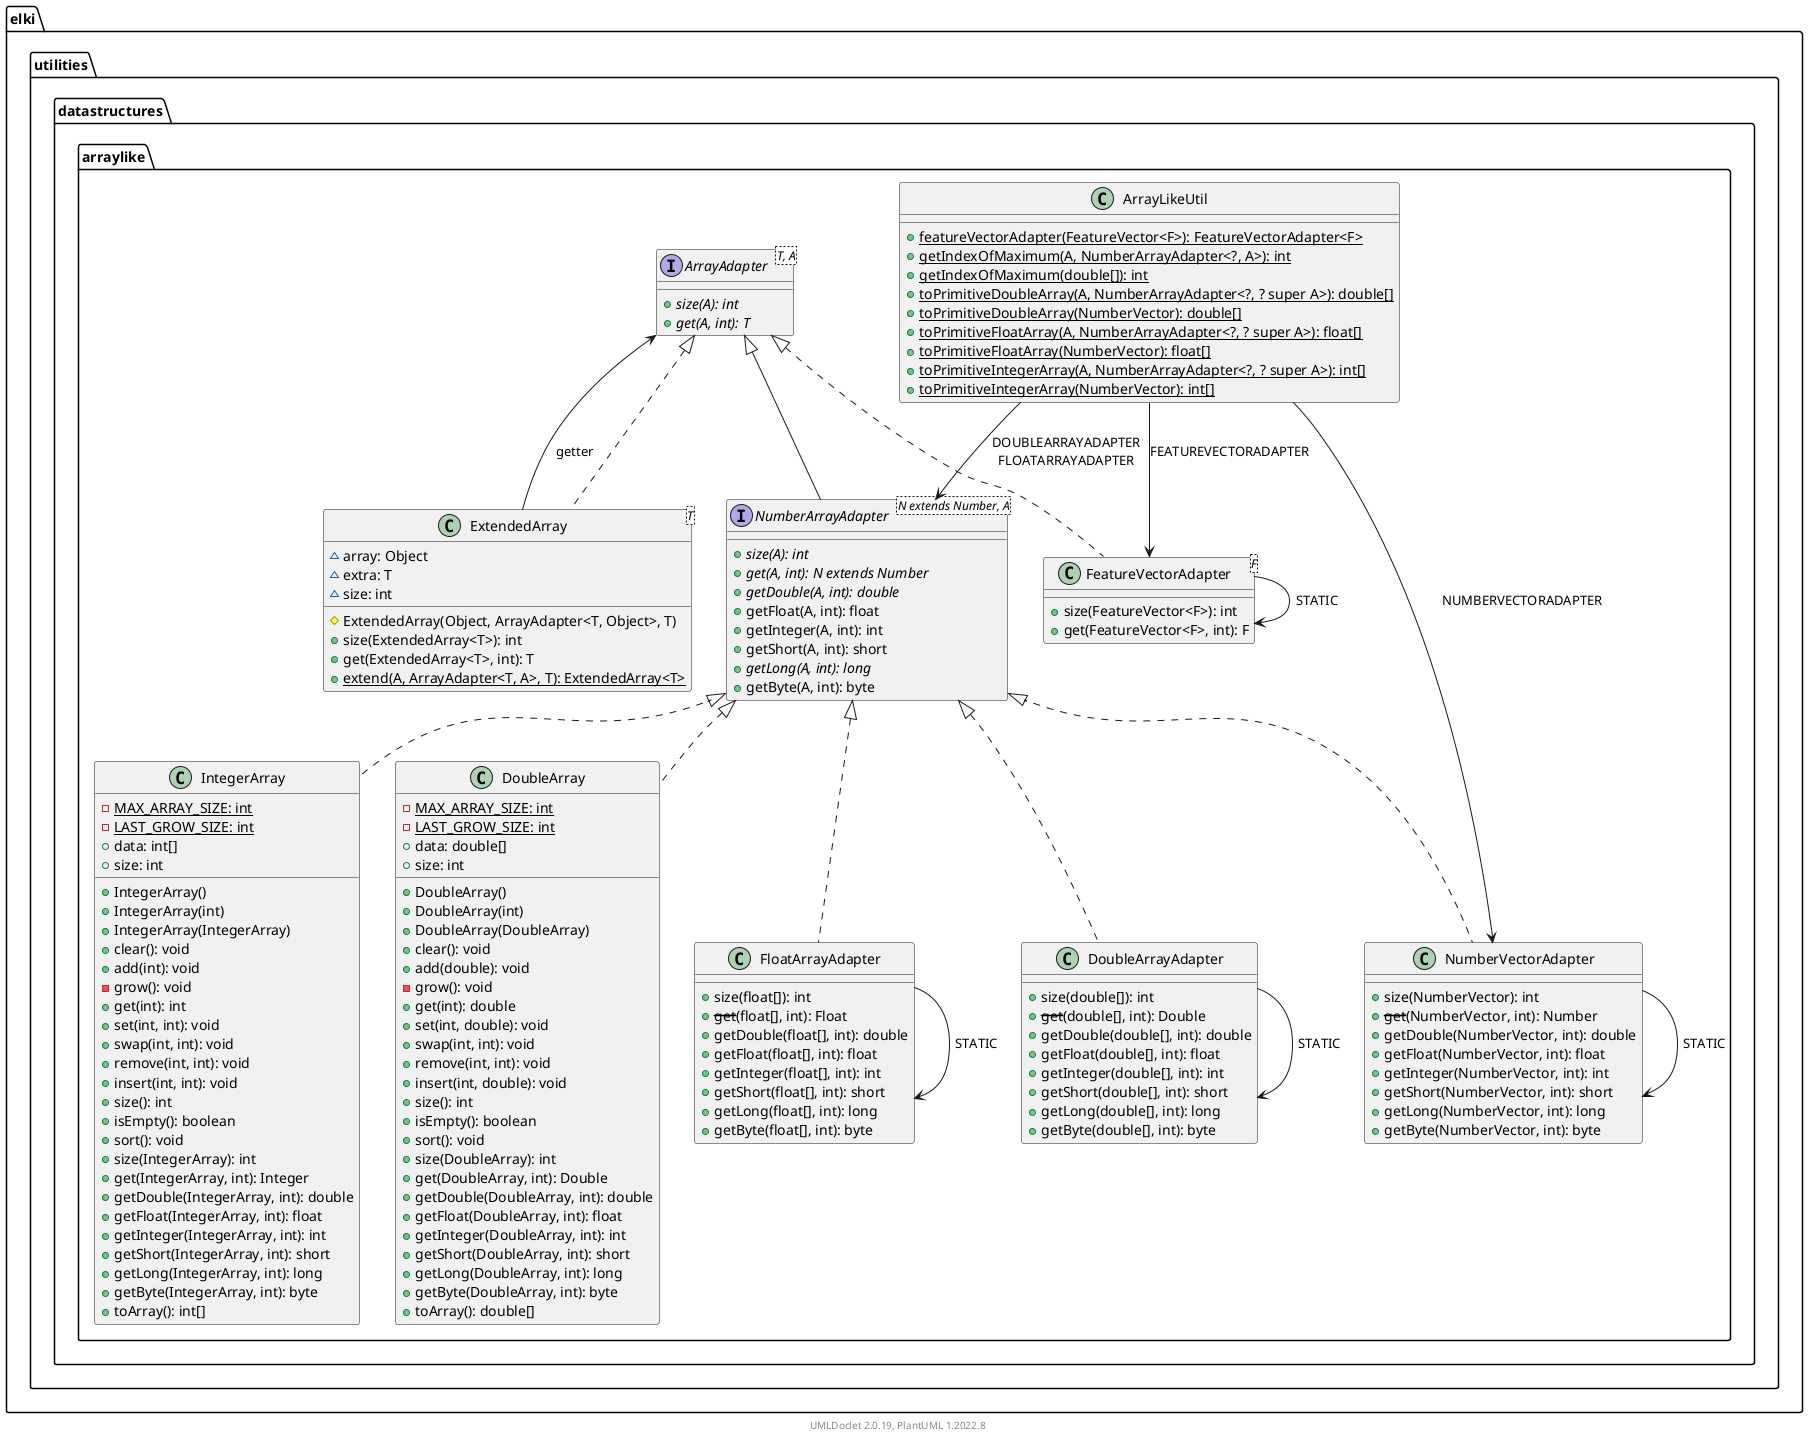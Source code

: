 @startuml
    remove .*\.(Instance|Par|Parameterizer|Factory)$
    namespace elki.utilities.datastructures.arraylike {

        class ArrayLikeUtil [[ArrayLikeUtil.html]] {
            {static} +featureVectorAdapter(FeatureVector<F>): FeatureVectorAdapter<F>
            {static} +getIndexOfMaximum(A, NumberArrayAdapter<?, A>): int
            {static} +getIndexOfMaximum(double[]): int
            {static} +toPrimitiveDoubleArray(A, NumberArrayAdapter<?, ? super A>): double[]
            {static} +toPrimitiveDoubleArray(NumberVector): double[]
            {static} +toPrimitiveFloatArray(A, NumberArrayAdapter<?, ? super A>): float[]
            {static} +toPrimitiveFloatArray(NumberVector): float[]
            {static} +toPrimitiveIntegerArray(A, NumberArrayAdapter<?, ? super A>): int[]
            {static} +toPrimitiveIntegerArray(NumberVector): int[]
        }

        class NumberVectorAdapter [[NumberVectorAdapter.html]] {
            +size(NumberVector): int
            +--get--(NumberVector, int): Number
            +getDouble(NumberVector, int): double
            +getFloat(NumberVector, int): float
            +getInteger(NumberVector, int): int
            +getShort(NumberVector, int): short
            +getLong(NumberVector, int): long
            +getByte(NumberVector, int): byte
        }

        class FeatureVectorAdapter<F> [[FeatureVectorAdapter.html]] {
            +size(FeatureVector<F>): int
            +get(FeatureVector<F>, int): F
        }

        class IntegerArray [[IntegerArray.html]] {
            {static} -MAX_ARRAY_SIZE: int
            {static} -LAST_GROW_SIZE: int
            +data: int[]
            +size: int
            +IntegerArray()
            +IntegerArray(int)
            +IntegerArray(IntegerArray)
            +clear(): void
            +add(int): void
            -grow(): void
            +get(int): int
            +set(int, int): void
            +swap(int, int): void
            +remove(int, int): void
            +insert(int, int): void
            +size(): int
            +isEmpty(): boolean
            +sort(): void
            +size(IntegerArray): int
            +get(IntegerArray, int): Integer
            +getDouble(IntegerArray, int): double
            +getFloat(IntegerArray, int): float
            +getInteger(IntegerArray, int): int
            +getShort(IntegerArray, int): short
            +getLong(IntegerArray, int): long
            +getByte(IntegerArray, int): byte
            +toArray(): int[]
        }

        class DoubleArray [[DoubleArray.html]] {
            {static} -MAX_ARRAY_SIZE: int
            {static} -LAST_GROW_SIZE: int
            +data: double[]
            +size: int
            +DoubleArray()
            +DoubleArray(int)
            +DoubleArray(DoubleArray)
            +clear(): void
            +add(double): void
            -grow(): void
            +get(int): double
            +set(int, double): void
            +swap(int, int): void
            +remove(int, int): void
            +insert(int, double): void
            +size(): int
            +isEmpty(): boolean
            +sort(): void
            +size(DoubleArray): int
            +get(DoubleArray, int): Double
            +getDouble(DoubleArray, int): double
            +getFloat(DoubleArray, int): float
            +getInteger(DoubleArray, int): int
            +getShort(DoubleArray, int): short
            +getLong(DoubleArray, int): long
            +getByte(DoubleArray, int): byte
            +toArray(): double[]
        }

        class ExtendedArray<T> [[ExtendedArray.html]] {
            ~array: Object
            ~extra: T
            ~size: int
            #ExtendedArray(Object, ArrayAdapter<T, Object>, T)
            +size(ExtendedArray<T>): int
            +get(ExtendedArray<T>, int): T
            {static} +extend(A, ArrayAdapter<T, A>, T): ExtendedArray<T>
        }

        class FloatArrayAdapter [[FloatArrayAdapter.html]] {
            +size(float[]): int
            +--get--(float[], int): Float
            +getDouble(float[], int): double
            +getFloat(float[], int): float
            +getInteger(float[], int): int
            +getShort(float[], int): short
            +getLong(float[], int): long
            +getByte(float[], int): byte
        }

        interface NumberArrayAdapter<N extends Number, A> [[NumberArrayAdapter.html]] {
            {abstract} +size(A): int
            {abstract} +get(A, int): N extends Number
            {abstract} +getDouble(A, int): double
            +getFloat(A, int): float
            +getInteger(A, int): int
            +getShort(A, int): short
            {abstract} +getLong(A, int): long
            +getByte(A, int): byte
        }

        class DoubleArrayAdapter [[DoubleArrayAdapter.html]] {
            +size(double[]): int
            +--get--(double[], int): Double
            +getDouble(double[], int): double
            +getFloat(double[], int): float
            +getInteger(double[], int): int
            +getShort(double[], int): short
            +getLong(double[], int): long
            +getByte(double[], int): byte
        }

        interface ArrayAdapter<T, A> [[ArrayAdapter.html]] {
            {abstract} +size(A): int
            {abstract} +get(A, int): T
        }

        ArrayLikeUtil --> FeatureVectorAdapter: FEATUREVECTORADAPTER
        ArrayLikeUtil --> NumberVectorAdapter: NUMBERVECTORADAPTER
        ArrayLikeUtil --> NumberArrayAdapter: DOUBLEARRAYADAPTER\nFLOATARRAYADAPTER
        NumberArrayAdapter <|.. NumberVectorAdapter
        NumberVectorAdapter --> NumberVectorAdapter: STATIC
        ArrayAdapter <|.. FeatureVectorAdapter
        FeatureVectorAdapter --> FeatureVectorAdapter: STATIC
        NumberArrayAdapter <|.. IntegerArray
        NumberArrayAdapter <|.. DoubleArray
        ArrayAdapter <|.. ExtendedArray
        ExtendedArray --> ArrayAdapter: getter
        NumberArrayAdapter <|.. FloatArrayAdapter
        FloatArrayAdapter --> FloatArrayAdapter: STATIC
        ArrayAdapter <|-- NumberArrayAdapter
        NumberArrayAdapter <|.. DoubleArrayAdapter
        DoubleArrayAdapter --> DoubleArrayAdapter: STATIC
    }

    center footer UMLDoclet 2.0.19, PlantUML 1.2022.8
@enduml
